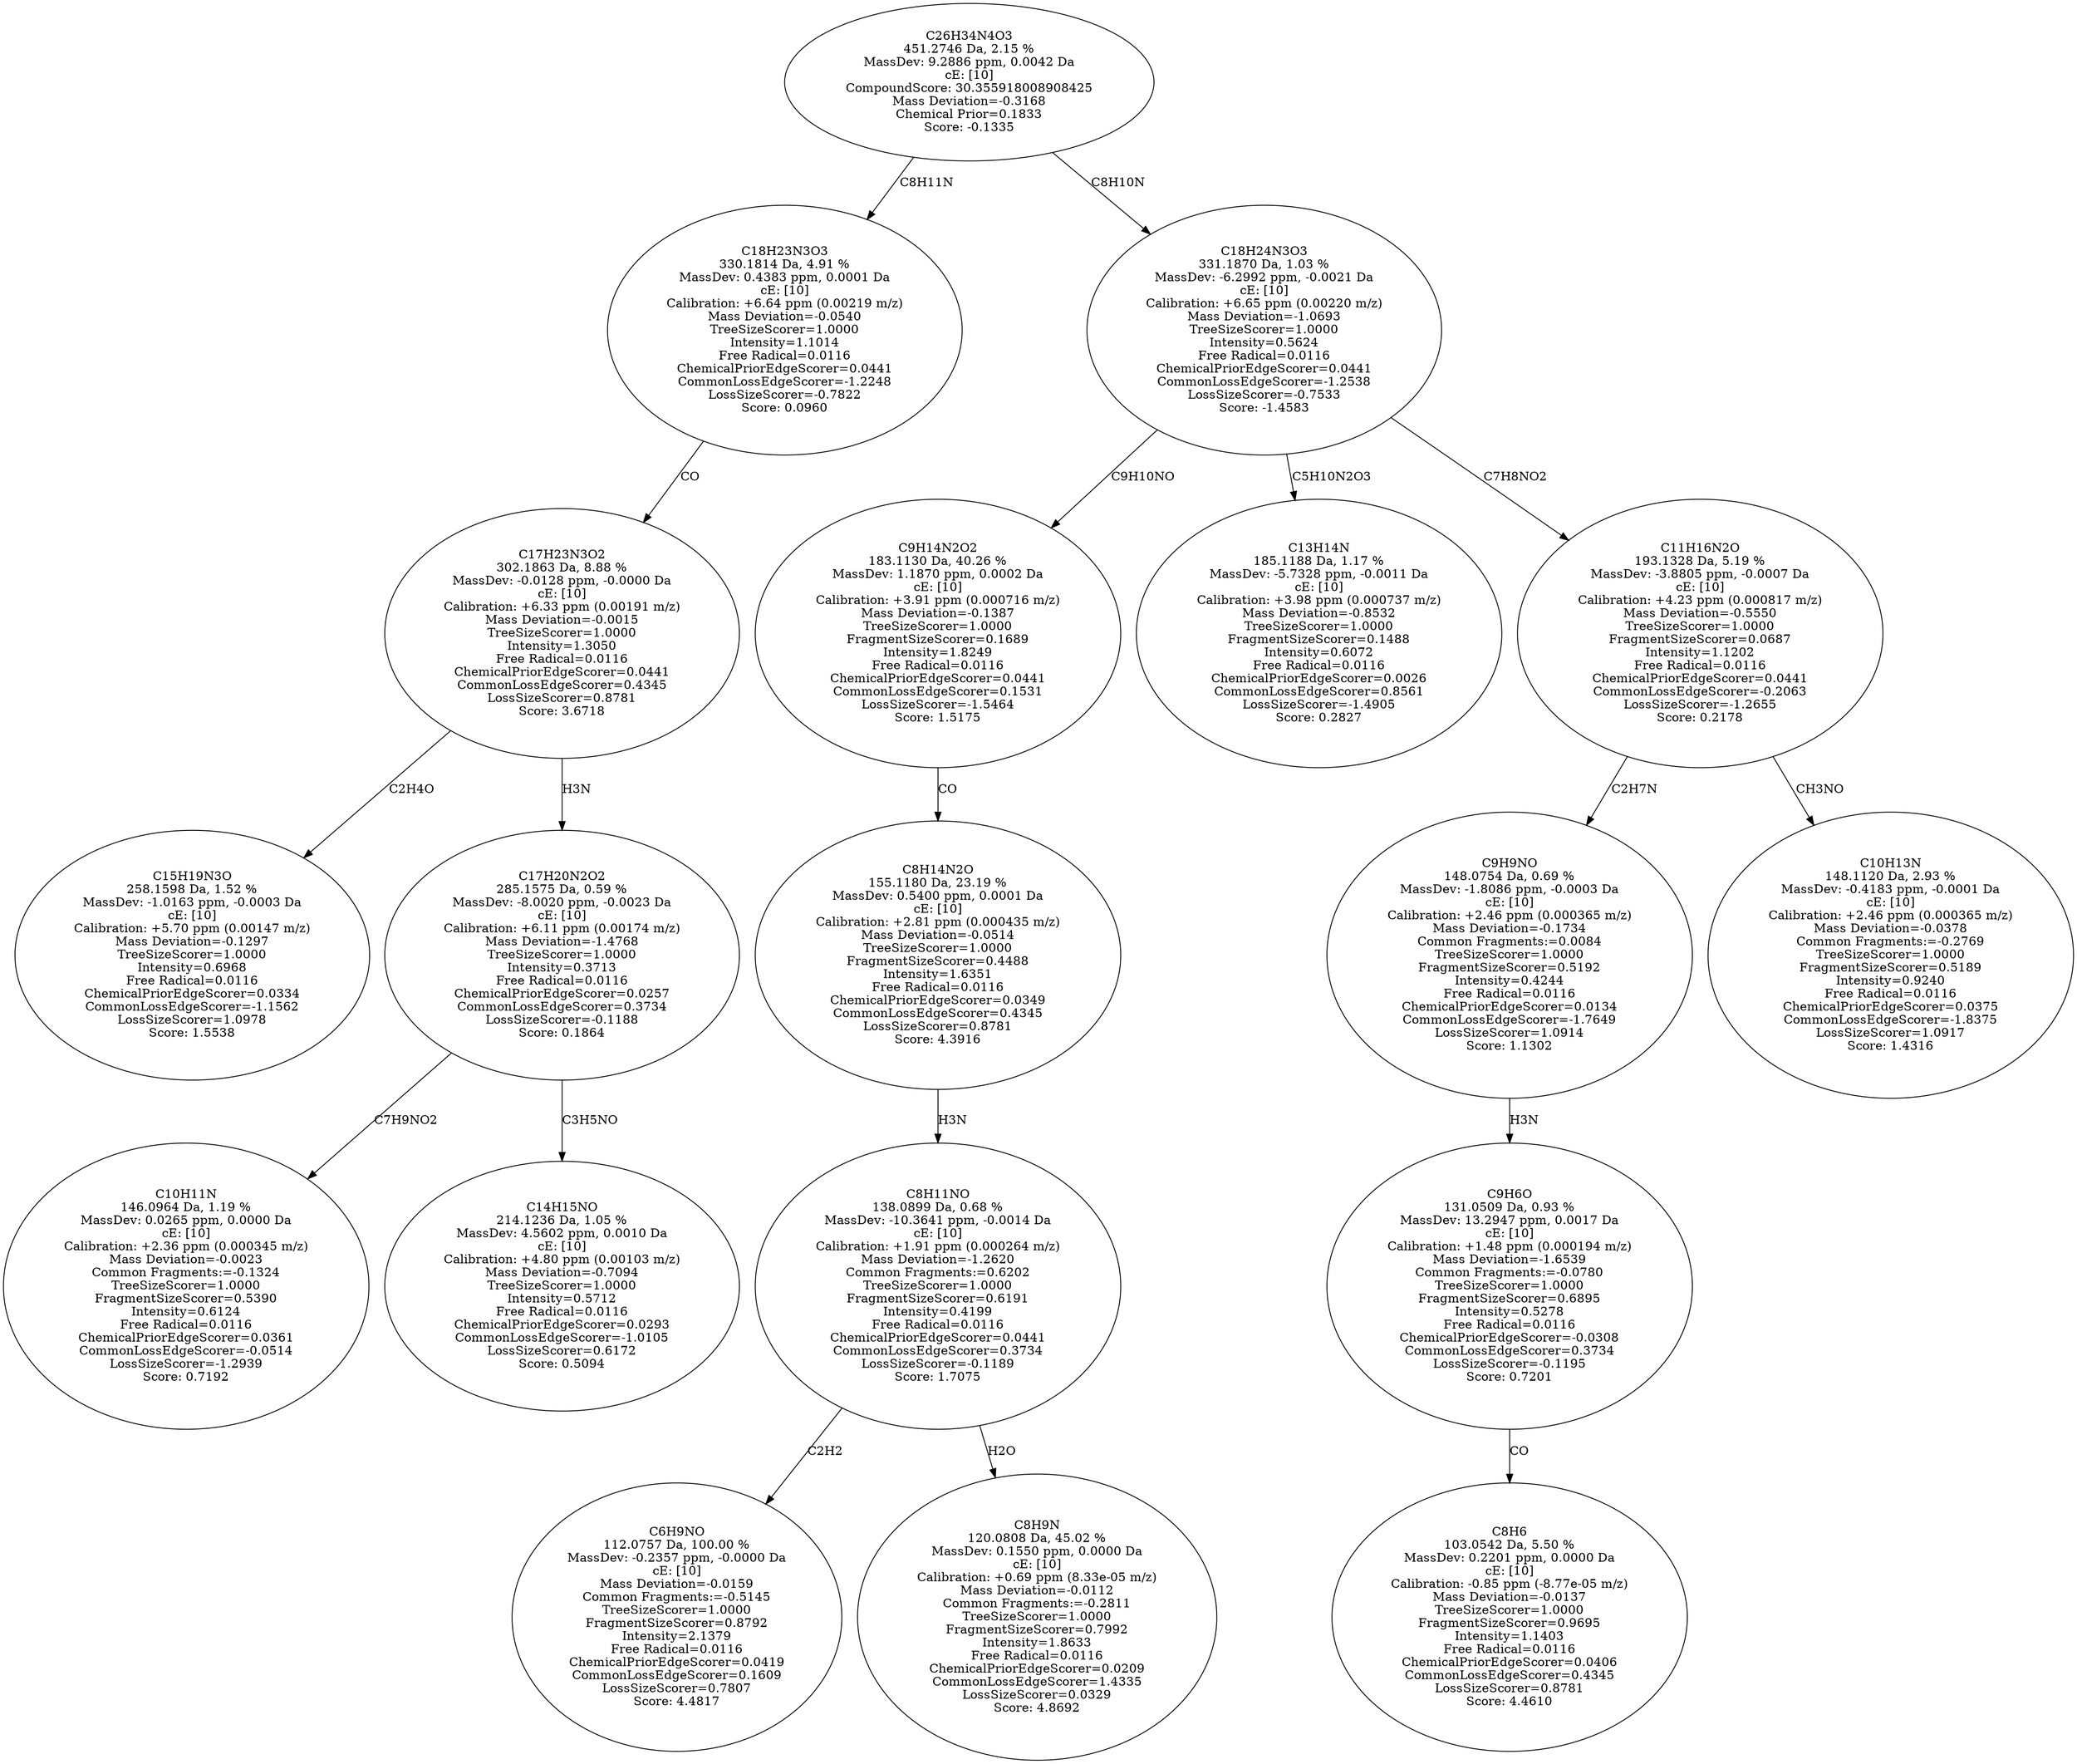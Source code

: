 strict digraph {
v1 [label="C15H19N3O\n258.1598 Da, 1.52 %\nMassDev: -1.0163 ppm, -0.0003 Da\ncE: [10]\nCalibration: +5.70 ppm (0.00147 m/z)\nMass Deviation=-0.1297\nTreeSizeScorer=1.0000\nIntensity=0.6968\nFree Radical=0.0116\nChemicalPriorEdgeScorer=0.0334\nCommonLossEdgeScorer=-1.1562\nLossSizeScorer=1.0978\nScore: 1.5538"];
v2 [label="C10H11N\n146.0964 Da, 1.19 %\nMassDev: 0.0265 ppm, 0.0000 Da\ncE: [10]\nCalibration: +2.36 ppm (0.000345 m/z)\nMass Deviation=-0.0023\nCommon Fragments:=-0.1324\nTreeSizeScorer=1.0000\nFragmentSizeScorer=0.5390\nIntensity=0.6124\nFree Radical=0.0116\nChemicalPriorEdgeScorer=0.0361\nCommonLossEdgeScorer=-0.0514\nLossSizeScorer=-1.2939\nScore: 0.7192"];
v3 [label="C14H15NO\n214.1236 Da, 1.05 %\nMassDev: 4.5602 ppm, 0.0010 Da\ncE: [10]\nCalibration: +4.80 ppm (0.00103 m/z)\nMass Deviation=-0.7094\nTreeSizeScorer=1.0000\nIntensity=0.5712\nFree Radical=0.0116\nChemicalPriorEdgeScorer=0.0293\nCommonLossEdgeScorer=-1.0105\nLossSizeScorer=0.6172\nScore: 0.5094"];
v4 [label="C17H20N2O2\n285.1575 Da, 0.59 %\nMassDev: -8.0020 ppm, -0.0023 Da\ncE: [10]\nCalibration: +6.11 ppm (0.00174 m/z)\nMass Deviation=-1.4768\nTreeSizeScorer=1.0000\nIntensity=0.3713\nFree Radical=0.0116\nChemicalPriorEdgeScorer=0.0257\nCommonLossEdgeScorer=0.3734\nLossSizeScorer=-0.1188\nScore: 0.1864"];
v5 [label="C17H23N3O2\n302.1863 Da, 8.88 %\nMassDev: -0.0128 ppm, -0.0000 Da\ncE: [10]\nCalibration: +6.33 ppm (0.00191 m/z)\nMass Deviation=-0.0015\nTreeSizeScorer=1.0000\nIntensity=1.3050\nFree Radical=0.0116\nChemicalPriorEdgeScorer=0.0441\nCommonLossEdgeScorer=0.4345\nLossSizeScorer=0.8781\nScore: 3.6718"];
v6 [label="C18H23N3O3\n330.1814 Da, 4.91 %\nMassDev: 0.4383 ppm, 0.0001 Da\ncE: [10]\nCalibration: +6.64 ppm (0.00219 m/z)\nMass Deviation=-0.0540\nTreeSizeScorer=1.0000\nIntensity=1.1014\nFree Radical=0.0116\nChemicalPriorEdgeScorer=0.0441\nCommonLossEdgeScorer=-1.2248\nLossSizeScorer=-0.7822\nScore: 0.0960"];
v7 [label="C6H9NO\n112.0757 Da, 100.00 %\nMassDev: -0.2357 ppm, -0.0000 Da\ncE: [10]\nMass Deviation=-0.0159\nCommon Fragments:=-0.5145\nTreeSizeScorer=1.0000\nFragmentSizeScorer=0.8792\nIntensity=2.1379\nFree Radical=0.0116\nChemicalPriorEdgeScorer=0.0419\nCommonLossEdgeScorer=0.1609\nLossSizeScorer=0.7807\nScore: 4.4817"];
v8 [label="C8H9N\n120.0808 Da, 45.02 %\nMassDev: 0.1550 ppm, 0.0000 Da\ncE: [10]\nCalibration: +0.69 ppm (8.33e-05 m/z)\nMass Deviation=-0.0112\nCommon Fragments:=-0.2811\nTreeSizeScorer=1.0000\nFragmentSizeScorer=0.7992\nIntensity=1.8633\nFree Radical=0.0116\nChemicalPriorEdgeScorer=0.0209\nCommonLossEdgeScorer=1.4335\nLossSizeScorer=0.0329\nScore: 4.8692"];
v9 [label="C8H11NO\n138.0899 Da, 0.68 %\nMassDev: -10.3641 ppm, -0.0014 Da\ncE: [10]\nCalibration: +1.91 ppm (0.000264 m/z)\nMass Deviation=-1.2620\nCommon Fragments:=0.6202\nTreeSizeScorer=1.0000\nFragmentSizeScorer=0.6191\nIntensity=0.4199\nFree Radical=0.0116\nChemicalPriorEdgeScorer=0.0441\nCommonLossEdgeScorer=0.3734\nLossSizeScorer=-0.1189\nScore: 1.7075"];
v10 [label="C8H14N2O\n155.1180 Da, 23.19 %\nMassDev: 0.5400 ppm, 0.0001 Da\ncE: [10]\nCalibration: +2.81 ppm (0.000435 m/z)\nMass Deviation=-0.0514\nTreeSizeScorer=1.0000\nFragmentSizeScorer=0.4488\nIntensity=1.6351\nFree Radical=0.0116\nChemicalPriorEdgeScorer=0.0349\nCommonLossEdgeScorer=0.4345\nLossSizeScorer=0.8781\nScore: 4.3916"];
v11 [label="C9H14N2O2\n183.1130 Da, 40.26 %\nMassDev: 1.1870 ppm, 0.0002 Da\ncE: [10]\nCalibration: +3.91 ppm (0.000716 m/z)\nMass Deviation=-0.1387\nTreeSizeScorer=1.0000\nFragmentSizeScorer=0.1689\nIntensity=1.8249\nFree Radical=0.0116\nChemicalPriorEdgeScorer=0.0441\nCommonLossEdgeScorer=0.1531\nLossSizeScorer=-1.5464\nScore: 1.5175"];
v12 [label="C13H14N\n185.1188 Da, 1.17 %\nMassDev: -5.7328 ppm, -0.0011 Da\ncE: [10]\nCalibration: +3.98 ppm (0.000737 m/z)\nMass Deviation=-0.8532\nTreeSizeScorer=1.0000\nFragmentSizeScorer=0.1488\nIntensity=0.6072\nFree Radical=0.0116\nChemicalPriorEdgeScorer=0.0026\nCommonLossEdgeScorer=0.8561\nLossSizeScorer=-1.4905\nScore: 0.2827"];
v13 [label="C8H6\n103.0542 Da, 5.50 %\nMassDev: 0.2201 ppm, 0.0000 Da\ncE: [10]\nCalibration: -0.85 ppm (-8.77e-05 m/z)\nMass Deviation=-0.0137\nTreeSizeScorer=1.0000\nFragmentSizeScorer=0.9695\nIntensity=1.1403\nFree Radical=0.0116\nChemicalPriorEdgeScorer=0.0406\nCommonLossEdgeScorer=0.4345\nLossSizeScorer=0.8781\nScore: 4.4610"];
v14 [label="C9H6O\n131.0509 Da, 0.93 %\nMassDev: 13.2947 ppm, 0.0017 Da\ncE: [10]\nCalibration: +1.48 ppm (0.000194 m/z)\nMass Deviation=-1.6539\nCommon Fragments:=-0.0780\nTreeSizeScorer=1.0000\nFragmentSizeScorer=0.6895\nIntensity=0.5278\nFree Radical=0.0116\nChemicalPriorEdgeScorer=-0.0308\nCommonLossEdgeScorer=0.3734\nLossSizeScorer=-0.1195\nScore: 0.7201"];
v15 [label="C9H9NO\n148.0754 Da, 0.69 %\nMassDev: -1.8086 ppm, -0.0003 Da\ncE: [10]\nCalibration: +2.46 ppm (0.000365 m/z)\nMass Deviation=-0.1734\nCommon Fragments:=0.0084\nTreeSizeScorer=1.0000\nFragmentSizeScorer=0.5192\nIntensity=0.4244\nFree Radical=0.0116\nChemicalPriorEdgeScorer=0.0134\nCommonLossEdgeScorer=-1.7649\nLossSizeScorer=1.0914\nScore: 1.1302"];
v16 [label="C10H13N\n148.1120 Da, 2.93 %\nMassDev: -0.4183 ppm, -0.0001 Da\ncE: [10]\nCalibration: +2.46 ppm (0.000365 m/z)\nMass Deviation=-0.0378\nCommon Fragments:=-0.2769\nTreeSizeScorer=1.0000\nFragmentSizeScorer=0.5189\nIntensity=0.9240\nFree Radical=0.0116\nChemicalPriorEdgeScorer=0.0375\nCommonLossEdgeScorer=-1.8375\nLossSizeScorer=1.0917\nScore: 1.4316"];
v17 [label="C11H16N2O\n193.1328 Da, 5.19 %\nMassDev: -3.8805 ppm, -0.0007 Da\ncE: [10]\nCalibration: +4.23 ppm (0.000817 m/z)\nMass Deviation=-0.5550\nTreeSizeScorer=1.0000\nFragmentSizeScorer=0.0687\nIntensity=1.1202\nFree Radical=0.0116\nChemicalPriorEdgeScorer=0.0441\nCommonLossEdgeScorer=-0.2063\nLossSizeScorer=-1.2655\nScore: 0.2178"];
v18 [label="C18H24N3O3\n331.1870 Da, 1.03 %\nMassDev: -6.2992 ppm, -0.0021 Da\ncE: [10]\nCalibration: +6.65 ppm (0.00220 m/z)\nMass Deviation=-1.0693\nTreeSizeScorer=1.0000\nIntensity=0.5624\nFree Radical=0.0116\nChemicalPriorEdgeScorer=0.0441\nCommonLossEdgeScorer=-1.2538\nLossSizeScorer=-0.7533\nScore: -1.4583"];
v19 [label="C26H34N4O3\n451.2746 Da, 2.15 %\nMassDev: 9.2886 ppm, 0.0042 Da\ncE: [10]\nCompoundScore: 30.355918008908425\nMass Deviation=-0.3168\nChemical Prior=0.1833\nScore: -0.1335"];
v5 -> v1 [label="C2H4O"];
v4 -> v2 [label="C7H9NO2"];
v4 -> v3 [label="C3H5NO"];
v5 -> v4 [label="H3N"];
v6 -> v5 [label="CO"];
v19 -> v6 [label="C8H11N"];
v9 -> v7 [label="C2H2"];
v9 -> v8 [label="H2O"];
v10 -> v9 [label="H3N"];
v11 -> v10 [label="CO"];
v18 -> v11 [label="C9H10NO"];
v18 -> v12 [label="C5H10N2O3"];
v14 -> v13 [label="CO"];
v15 -> v14 [label="H3N"];
v17 -> v15 [label="C2H7N"];
v17 -> v16 [label="CH3NO"];
v18 -> v17 [label="C7H8NO2"];
v19 -> v18 [label="C8H10N"];
}